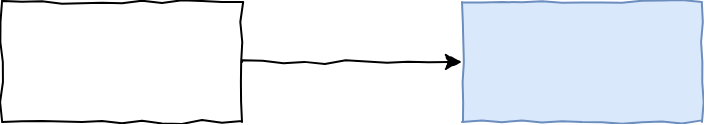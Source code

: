 <mxfile version="22.1.5" type="github">
  <diagram name="第 1 页" id="zotfayRFcYcM7E2JfaYe">
    <mxGraphModel dx="2040" dy="631" grid="1" gridSize="10" guides="1" tooltips="1" connect="1" arrows="1" fold="1" page="1" pageScale="1" pageWidth="827" pageHeight="1169" math="0" shadow="0">
      <root>
        <mxCell id="0" />
        <mxCell id="1" parent="0" />
        <mxCell id="B_r9vZT5HXHdHmWhUPXd-3" style="edgeStyle=orthogonalEdgeStyle;rounded=0;orthogonalLoop=1;jettySize=auto;html=1;exitX=1;exitY=0.5;exitDx=0;exitDy=0;entryX=0;entryY=0.5;entryDx=0;entryDy=0;comic=1;" edge="1" parent="1" source="B_r9vZT5HXHdHmWhUPXd-1" target="B_r9vZT5HXHdHmWhUPXd-2">
          <mxGeometry relative="1" as="geometry" />
        </mxCell>
        <mxCell id="B_r9vZT5HXHdHmWhUPXd-1" value="" style="rounded=0;whiteSpace=wrap;html=1;comic=1;" vertex="1" parent="1">
          <mxGeometry x="-60" y="190" width="120" height="60" as="geometry" />
        </mxCell>
        <mxCell id="B_r9vZT5HXHdHmWhUPXd-2" value="" style="rounded=0;whiteSpace=wrap;html=1;comic=1;fillColor=#dae8fc;strokeColor=#6c8ebf;" vertex="1" parent="1">
          <mxGeometry x="170" y="190" width="120" height="60" as="geometry" />
        </mxCell>
      </root>
    </mxGraphModel>
  </diagram>
</mxfile>
